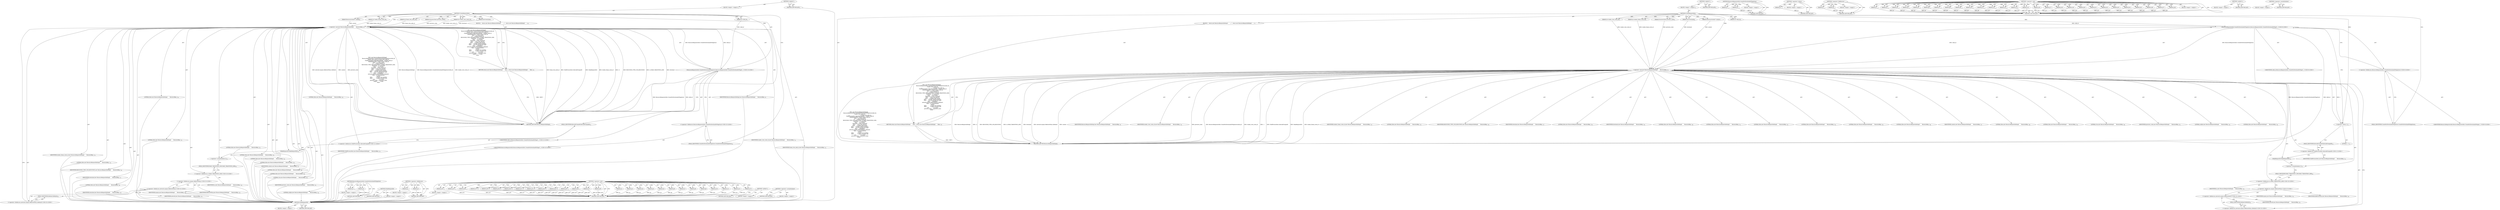 digraph "&lt;global&gt;" {
vulnerable_137 [label=<(METHOD,MakeRequestID)>];
vulnerable_138 [label=<(BLOCK,&lt;empty&gt;,&lt;empty&gt;)>];
vulnerable_139 [label=<(METHOD_RETURN,ANY)>];
vulnerable_6 [label=<(METHOD,&lt;global&gt;)<SUB>1</SUB>>];
vulnerable_7 [label=<(BLOCK,&lt;empty&gt;,&lt;empty&gt;)<SUB>1</SUB>>];
vulnerable_8 [label=<(METHOD,CreateRequestInfo)<SUB>1</SUB>>];
vulnerable_9 [label=<(PARAM,int child_id)<SUB>2</SUB>>];
vulnerable_10 [label=<(PARAM,int render_view_route_id)<SUB>3</SUB>>];
vulnerable_11 [label=<(PARAM,int render_frame_route_id)<SUB>4</SUB>>];
vulnerable_12 [label=<(PARAM,PreviewsState previews_state)<SUB>5</SUB>>];
vulnerable_13 [label=<(PARAM,bool download)<SUB>6</SUB>>];
vulnerable_14 [label=<(PARAM,ResourceContext* context)<SUB>7</SUB>>];
vulnerable_15 [label=<(BLOCK,{
   return new ResourceRequestInfoImpl(
      ...,{
   return new ResourceRequestInfoImpl(
      ...)<SUB>7</SUB>>];
vulnerable_16 [label=<(RETURN,return new ResourceRequestInfoImpl(
       Reso...,return new ResourceRequestInfoImpl(
       Reso...)<SUB>8</SUB>>];
vulnerable_17 [label=<(&lt;operator&gt;.new,new ResourceRequestInfoImpl(
       ResourceReq...)<SUB>8</SUB>>];
vulnerable_18 [label=<(IDENTIFIER,ResourceRequestInfoImpl,new ResourceRequestInfoImpl(
       ResourceReq...)<SUB>8</SUB>>];
vulnerable_19 [label="<(ResourceRequesterInfo.CreateForDownloadOrPageSave,ResourceRequesterInfo::CreateForDownloadOrPageS...)<SUB>9</SUB>>"];
vulnerable_20 [label="<(&lt;operator&gt;.fieldAccess,ResourceRequesterInfo::CreateForDownloadOrPageSave)<SUB>9</SUB>>"];
vulnerable_21 [label="<(IDENTIFIER,ResourceRequesterInfo,ResourceRequesterInfo::CreateForDownloadOrPageS...)<SUB>9</SUB>>"];
vulnerable_22 [label=<(FIELD_IDENTIFIER,CreateForDownloadOrPageSave,CreateForDownloadOrPageSave)<SUB>9</SUB>>];
vulnerable_23 [label="<(IDENTIFIER,child_id,ResourceRequesterInfo::CreateForDownloadOrPageS...)<SUB>9</SUB>>"];
vulnerable_24 [label=<(IDENTIFIER,render_view_route_id,new ResourceRequestInfoImpl(
       ResourceReq...)<SUB>10</SUB>>];
vulnerable_25 [label=<(&lt;operator&gt;.minus,-1)<SUB>11</SUB>>];
vulnerable_26 [label=<(LITERAL,1,-1)<SUB>11</SUB>>];
vulnerable_27 [label="<(&lt;operator&gt;.fieldAccess,ChildProcessHost::kInvalidUniqueID)<SUB>12</SUB>>"];
vulnerable_28 [label=<(IDENTIFIER,ChildProcessHost,new ResourceRequestInfoImpl(
       ResourceReq...)<SUB>12</SUB>>];
vulnerable_29 [label=<(FIELD_IDENTIFIER,kInvalidUniqueID,kInvalidUniqueID)<SUB>12</SUB>>];
vulnerable_30 [label=<(MakeRequestID,MakeRequestID())<SUB>13</SUB>>];
vulnerable_31 [label=<(IDENTIFIER,render_frame_route_id,new ResourceRequestInfoImpl(
       ResourceReq...)<SUB>13</SUB>>];
vulnerable_32 [label=<(LITERAL,false,new ResourceRequestInfoImpl(
       ResourceReq...)<SUB>14</SUB>>];
vulnerable_33 [label=<(&lt;operator&gt;.arrayInitializer,{})<SUB>15</SUB>>];
vulnerable_34 [label=<(IDENTIFIER,RESOURCE_TYPE_SUB_RESOURCE,new ResourceRequestInfoImpl(
       ResourceReq...)<SUB>16</SUB>>];
vulnerable_35 [label="<(&lt;operator&gt;.fieldAccess,ui::PAGE_TRANSITION_LINK)<SUB>16</SUB>>"];
vulnerable_36 [label=<(IDENTIFIER,ui,new ResourceRequestInfoImpl(
       ResourceReq...)<SUB>16</SUB>>];
vulnerable_37 [label=<(FIELD_IDENTIFIER,PAGE_TRANSITION_LINK,PAGE_TRANSITION_LINK)<SUB>16</SUB>>];
vulnerable_38 [label=<(IDENTIFIER,download,new ResourceRequestInfoImpl(
       ResourceReq...)<SUB>17</SUB>>];
vulnerable_39 [label=<(LITERAL,false,new ResourceRequestInfoImpl(
       ResourceReq...)<SUB>18</SUB>>];
vulnerable_40 [label=<(IDENTIFIER,download,new ResourceRequestInfoImpl(
       ResourceReq...)<SUB>19</SUB>>];
vulnerable_41 [label=<(LITERAL,false,new ResourceRequestInfoImpl(
       ResourceReq...)<SUB>20</SUB>>];
vulnerable_42 [label=<(LITERAL,false,new ResourceRequestInfoImpl(
       ResourceReq...)<SUB>21</SUB>>];
vulnerable_43 [label=<(LITERAL,false,new ResourceRequestInfoImpl(
       ResourceReq...)<SUB>22</SUB>>];
vulnerable_44 [label=<(LITERAL,false,new ResourceRequestInfoImpl(
       ResourceReq...)<SUB>23</SUB>>];
vulnerable_45 [label=<(LITERAL,false,new ResourceRequestInfoImpl(
       ResourceReq...)<SUB>24</SUB>>];
vulnerable_46 [label="<(&lt;operator&gt;.fieldAccess,network::mojom::ReferrerPolicy::kDefault)<SUB>25</SUB>>"];
vulnerable_47 [label="<(&lt;operator&gt;.fieldAccess,network::mojom::ReferrerPolicy)<SUB>25</SUB>>"];
vulnerable_48 [label=<(IDENTIFIER,network,new ResourceRequestInfoImpl(
       ResourceReq...)<SUB>25</SUB>>];
vulnerable_49 [label="<(&lt;operator&gt;.fieldAccess,mojom::ReferrerPolicy)<SUB>25</SUB>>"];
vulnerable_50 [label=<(IDENTIFIER,mojom,new ResourceRequestInfoImpl(
       ResourceReq...)<SUB>25</SUB>>];
vulnerable_51 [label=<(IDENTIFIER,ReferrerPolicy,new ResourceRequestInfoImpl(
       ResourceReq...)<SUB>25</SUB>>];
vulnerable_52 [label=<(FIELD_IDENTIFIER,kDefault,kDefault)<SUB>25</SUB>>];
vulnerable_53 [label=<(LITERAL,false,new ResourceRequestInfoImpl(
       ResourceReq...)<SUB>26</SUB>>];
vulnerable_54 [label=<(IDENTIFIER,context,new ResourceRequestInfoImpl(
       ResourceReq...)<SUB>27</SUB>>];
vulnerable_55 [label=<(LITERAL,false,new ResourceRequestInfoImpl(
       ResourceReq...)<SUB>28</SUB>>];
vulnerable_56 [label=<(LITERAL,false,new ResourceRequestInfoImpl(
       ResourceReq...)<SUB>29</SUB>>];
vulnerable_57 [label=<(LITERAL,true,new ResourceRequestInfoImpl(
       ResourceReq...)<SUB>30</SUB>>];
vulnerable_58 [label=<(IDENTIFIER,previews_state,new ResourceRequestInfoImpl(
       ResourceReq...)<SUB>31</SUB>>];
vulnerable_59 [label=<(LITERAL,nullptr,new ResourceRequestInfoImpl(
       ResourceReq...)<SUB>32</SUB>>];
vulnerable_60 [label=<(LITERAL,false,new ResourceRequestInfoImpl(
       ResourceReq...)<SUB>33</SUB>>];
vulnerable_61 [label=<(METHOD_RETURN,ResourceRequestInfoImpl)<SUB>1</SUB>>];
vulnerable_63 [label=<(METHOD_RETURN,ANY)<SUB>1</SUB>>];
vulnerable_123 [label=<(METHOD,ResourceRequesterInfo.CreateForDownloadOrPageSave)>];
vulnerable_124 [label=<(PARAM,p1)>];
vulnerable_125 [label=<(PARAM,p2)>];
vulnerable_126 [label=<(BLOCK,&lt;empty&gt;,&lt;empty&gt;)>];
vulnerable_127 [label=<(METHOD_RETURN,ANY)>];
vulnerable_133 [label=<(METHOD,&lt;operator&gt;.minus)>];
vulnerable_134 [label=<(PARAM,p1)>];
vulnerable_135 [label=<(BLOCK,&lt;empty&gt;,&lt;empty&gt;)>];
vulnerable_136 [label=<(METHOD_RETURN,ANY)>];
vulnerable_128 [label=<(METHOD,&lt;operator&gt;.fieldAccess)>];
vulnerable_129 [label=<(PARAM,p1)>];
vulnerable_130 [label=<(PARAM,p2)>];
vulnerable_131 [label=<(BLOCK,&lt;empty&gt;,&lt;empty&gt;)>];
vulnerable_132 [label=<(METHOD_RETURN,ANY)>];
vulnerable_92 [label=<(METHOD,&lt;operator&gt;.new)>];
vulnerable_93 [label=<(PARAM,p1)>];
vulnerable_94 [label=<(PARAM,p2)>];
vulnerable_95 [label=<(PARAM,p3)>];
vulnerable_96 [label=<(PARAM,p4)>];
vulnerable_97 [label=<(PARAM,p5)>];
vulnerable_98 [label=<(PARAM,p6)>];
vulnerable_99 [label=<(PARAM,p7)>];
vulnerable_100 [label=<(PARAM,p8)>];
vulnerable_101 [label=<(PARAM,p9)>];
vulnerable_102 [label=<(PARAM,p10)>];
vulnerable_103 [label=<(PARAM,p11)>];
vulnerable_104 [label=<(PARAM,p12)>];
vulnerable_105 [label=<(PARAM,p13)>];
vulnerable_106 [label=<(PARAM,p14)>];
vulnerable_107 [label=<(PARAM,p15)>];
vulnerable_108 [label=<(PARAM,p16)>];
vulnerable_109 [label=<(PARAM,p17)>];
vulnerable_110 [label=<(PARAM,p18)>];
vulnerable_111 [label=<(PARAM,p19)>];
vulnerable_112 [label=<(PARAM,p20)>];
vulnerable_113 [label=<(PARAM,p21)>];
vulnerable_114 [label=<(PARAM,p22)>];
vulnerable_115 [label=<(PARAM,p23)>];
vulnerable_116 [label=<(PARAM,p24)>];
vulnerable_117 [label=<(PARAM,p25)>];
vulnerable_118 [label=<(PARAM,p26)>];
vulnerable_119 [label=<(PARAM,p27)>];
vulnerable_120 [label=<(PARAM,p28)>];
vulnerable_121 [label=<(BLOCK,&lt;empty&gt;,&lt;empty&gt;)>];
vulnerable_122 [label=<(METHOD_RETURN,ANY)>];
vulnerable_86 [label=<(METHOD,&lt;global&gt;)<SUB>1</SUB>>];
vulnerable_87 [label=<(BLOCK,&lt;empty&gt;,&lt;empty&gt;)>];
vulnerable_88 [label=<(METHOD_RETURN,ANY)>];
vulnerable_140 [label=<(METHOD,&lt;operator&gt;.arrayInitializer)>];
vulnerable_141 [label=<(BLOCK,&lt;empty&gt;,&lt;empty&gt;)>];
vulnerable_142 [label=<(METHOD_RETURN,ANY)>];
fixed_136 [label=<(METHOD,&lt;operator&gt;.arrayInitializer)>];
fixed_137 [label=<(BLOCK,&lt;empty&gt;,&lt;empty&gt;)>];
fixed_138 [label=<(METHOD_RETURN,ANY)>];
fixed_6 [label=<(METHOD,&lt;global&gt;)<SUB>1</SUB>>];
fixed_7 [label=<(BLOCK,&lt;empty&gt;,&lt;empty&gt;)<SUB>1</SUB>>];
fixed_8 [label=<(METHOD,CreateRequestInfo)<SUB>1</SUB>>];
fixed_9 [label=<(PARAM,int child_id)<SUB>2</SUB>>];
fixed_10 [label=<(PARAM,int render_view_route_id)<SUB>3</SUB>>];
fixed_11 [label=<(PARAM,int render_frame_route_id)<SUB>4</SUB>>];
fixed_12 [label=<(PARAM,int frame_tree_node_id)<SUB>5</SUB>>];
fixed_13 [label=<(PARAM,PreviewsState previews_state)<SUB>6</SUB>>];
fixed_14 [label=<(PARAM,bool download)<SUB>7</SUB>>];
fixed_15 [label=<(PARAM,ResourceContext* context)<SUB>8</SUB>>];
fixed_16 [label=<(BLOCK,{
   return new ResourceRequestInfoImpl(
      ...,{
   return new ResourceRequestInfoImpl(
      ...)<SUB>8</SUB>>];
fixed_17 [label=<(RETURN,return new ResourceRequestInfoImpl(
       Reso...,return new ResourceRequestInfoImpl(
       Reso...)<SUB>9</SUB>>];
fixed_18 [label=<(&lt;operator&gt;.new,new ResourceRequestInfoImpl(
       ResourceReq...)<SUB>9</SUB>>];
fixed_19 [label=<(IDENTIFIER,ResourceRequestInfoImpl,new ResourceRequestInfoImpl(
       ResourceReq...)<SUB>9</SUB>>];
fixed_20 [label="<(ResourceRequesterInfo.CreateForDownloadOrPageSave,ResourceRequesterInfo::CreateForDownloadOrPageS...)<SUB>10</SUB>>"];
fixed_21 [label="<(&lt;operator&gt;.fieldAccess,ResourceRequesterInfo::CreateForDownloadOrPageSave)<SUB>10</SUB>>"];
fixed_22 [label="<(IDENTIFIER,ResourceRequesterInfo,ResourceRequesterInfo::CreateForDownloadOrPageS...)<SUB>10</SUB>>"];
fixed_23 [label=<(FIELD_IDENTIFIER,CreateForDownloadOrPageSave,CreateForDownloadOrPageSave)<SUB>10</SUB>>];
fixed_24 [label="<(IDENTIFIER,child_id,ResourceRequesterInfo::CreateForDownloadOrPageS...)<SUB>10</SUB>>"];
fixed_25 [label=<(IDENTIFIER,render_view_route_id,new ResourceRequestInfoImpl(
       ResourceReq...)<SUB>11</SUB>>];
fixed_26 [label=<(IDENTIFIER,frame_tree_node_id,new ResourceRequestInfoImpl(
       ResourceReq...)<SUB>11</SUB>>];
fixed_27 [label="<(&lt;operator&gt;.fieldAccess,ChildProcessHost::kInvalidUniqueID)<SUB>12</SUB>>"];
fixed_28 [label=<(IDENTIFIER,ChildProcessHost,new ResourceRequestInfoImpl(
       ResourceReq...)<SUB>12</SUB>>];
fixed_29 [label=<(FIELD_IDENTIFIER,kInvalidUniqueID,kInvalidUniqueID)<SUB>12</SUB>>];
fixed_30 [label=<(MakeRequestID,MakeRequestID())<SUB>13</SUB>>];
fixed_31 [label=<(IDENTIFIER,render_frame_route_id,new ResourceRequestInfoImpl(
       ResourceReq...)<SUB>13</SUB>>];
fixed_32 [label=<(LITERAL,false,new ResourceRequestInfoImpl(
       ResourceReq...)<SUB>14</SUB>>];
fixed_33 [label=<(&lt;operator&gt;.arrayInitializer,{})<SUB>15</SUB>>];
fixed_34 [label=<(IDENTIFIER,RESOURCE_TYPE_SUB_RESOURCE,new ResourceRequestInfoImpl(
       ResourceReq...)<SUB>16</SUB>>];
fixed_35 [label="<(&lt;operator&gt;.fieldAccess,ui::PAGE_TRANSITION_LINK)<SUB>16</SUB>>"];
fixed_36 [label=<(IDENTIFIER,ui,new ResourceRequestInfoImpl(
       ResourceReq...)<SUB>16</SUB>>];
fixed_37 [label=<(FIELD_IDENTIFIER,PAGE_TRANSITION_LINK,PAGE_TRANSITION_LINK)<SUB>16</SUB>>];
fixed_38 [label=<(IDENTIFIER,download,new ResourceRequestInfoImpl(
       ResourceReq...)<SUB>17</SUB>>];
fixed_39 [label=<(LITERAL,false,new ResourceRequestInfoImpl(
       ResourceReq...)<SUB>18</SUB>>];
fixed_40 [label=<(IDENTIFIER,download,new ResourceRequestInfoImpl(
       ResourceReq...)<SUB>19</SUB>>];
fixed_41 [label=<(LITERAL,false,new ResourceRequestInfoImpl(
       ResourceReq...)<SUB>20</SUB>>];
fixed_42 [label=<(LITERAL,false,new ResourceRequestInfoImpl(
       ResourceReq...)<SUB>21</SUB>>];
fixed_43 [label=<(LITERAL,false,new ResourceRequestInfoImpl(
       ResourceReq...)<SUB>22</SUB>>];
fixed_44 [label=<(LITERAL,false,new ResourceRequestInfoImpl(
       ResourceReq...)<SUB>23</SUB>>];
fixed_45 [label=<(LITERAL,false,new ResourceRequestInfoImpl(
       ResourceReq...)<SUB>24</SUB>>];
fixed_46 [label="<(&lt;operator&gt;.fieldAccess,network::mojom::ReferrerPolicy::kDefault)<SUB>25</SUB>>"];
fixed_47 [label="<(&lt;operator&gt;.fieldAccess,network::mojom::ReferrerPolicy)<SUB>25</SUB>>"];
fixed_48 [label=<(IDENTIFIER,network,new ResourceRequestInfoImpl(
       ResourceReq...)<SUB>25</SUB>>];
fixed_49 [label="<(&lt;operator&gt;.fieldAccess,mojom::ReferrerPolicy)<SUB>25</SUB>>"];
fixed_50 [label=<(IDENTIFIER,mojom,new ResourceRequestInfoImpl(
       ResourceReq...)<SUB>25</SUB>>];
fixed_51 [label=<(IDENTIFIER,ReferrerPolicy,new ResourceRequestInfoImpl(
       ResourceReq...)<SUB>25</SUB>>];
fixed_52 [label=<(FIELD_IDENTIFIER,kDefault,kDefault)<SUB>25</SUB>>];
fixed_53 [label=<(LITERAL,false,new ResourceRequestInfoImpl(
       ResourceReq...)<SUB>26</SUB>>];
fixed_54 [label=<(IDENTIFIER,context,new ResourceRequestInfoImpl(
       ResourceReq...)<SUB>27</SUB>>];
fixed_55 [label=<(LITERAL,false,new ResourceRequestInfoImpl(
       ResourceReq...)<SUB>28</SUB>>];
fixed_56 [label=<(LITERAL,false,new ResourceRequestInfoImpl(
       ResourceReq...)<SUB>29</SUB>>];
fixed_57 [label=<(LITERAL,true,new ResourceRequestInfoImpl(
       ResourceReq...)<SUB>30</SUB>>];
fixed_58 [label=<(IDENTIFIER,previews_state,new ResourceRequestInfoImpl(
       ResourceReq...)<SUB>31</SUB>>];
fixed_59 [label=<(LITERAL,nullptr,new ResourceRequestInfoImpl(
       ResourceReq...)<SUB>32</SUB>>];
fixed_60 [label=<(LITERAL,false,new ResourceRequestInfoImpl(
       ResourceReq...)<SUB>33</SUB>>];
fixed_61 [label=<(METHOD_RETURN,ResourceRequestInfoImpl)<SUB>1</SUB>>];
fixed_63 [label=<(METHOD_RETURN,ANY)<SUB>1</SUB>>];
fixed_123 [label=<(METHOD,ResourceRequesterInfo.CreateForDownloadOrPageSave)>];
fixed_124 [label=<(PARAM,p1)>];
fixed_125 [label=<(PARAM,p2)>];
fixed_126 [label=<(BLOCK,&lt;empty&gt;,&lt;empty&gt;)>];
fixed_127 [label=<(METHOD_RETURN,ANY)>];
fixed_133 [label=<(METHOD,MakeRequestID)>];
fixed_134 [label=<(BLOCK,&lt;empty&gt;,&lt;empty&gt;)>];
fixed_135 [label=<(METHOD_RETURN,ANY)>];
fixed_128 [label=<(METHOD,&lt;operator&gt;.fieldAccess)>];
fixed_129 [label=<(PARAM,p1)>];
fixed_130 [label=<(PARAM,p2)>];
fixed_131 [label=<(BLOCK,&lt;empty&gt;,&lt;empty&gt;)>];
fixed_132 [label=<(METHOD_RETURN,ANY)>];
fixed_92 [label=<(METHOD,&lt;operator&gt;.new)>];
fixed_93 [label=<(PARAM,p1)>];
fixed_94 [label=<(PARAM,p2)>];
fixed_95 [label=<(PARAM,p3)>];
fixed_96 [label=<(PARAM,p4)>];
fixed_97 [label=<(PARAM,p5)>];
fixed_98 [label=<(PARAM,p6)>];
fixed_99 [label=<(PARAM,p7)>];
fixed_100 [label=<(PARAM,p8)>];
fixed_101 [label=<(PARAM,p9)>];
fixed_102 [label=<(PARAM,p10)>];
fixed_103 [label=<(PARAM,p11)>];
fixed_104 [label=<(PARAM,p12)>];
fixed_105 [label=<(PARAM,p13)>];
fixed_106 [label=<(PARAM,p14)>];
fixed_107 [label=<(PARAM,p15)>];
fixed_108 [label=<(PARAM,p16)>];
fixed_109 [label=<(PARAM,p17)>];
fixed_110 [label=<(PARAM,p18)>];
fixed_111 [label=<(PARAM,p19)>];
fixed_112 [label=<(PARAM,p20)>];
fixed_113 [label=<(PARAM,p21)>];
fixed_114 [label=<(PARAM,p22)>];
fixed_115 [label=<(PARAM,p23)>];
fixed_116 [label=<(PARAM,p24)>];
fixed_117 [label=<(PARAM,p25)>];
fixed_118 [label=<(PARAM,p26)>];
fixed_119 [label=<(PARAM,p27)>];
fixed_120 [label=<(PARAM,p28)>];
fixed_121 [label=<(BLOCK,&lt;empty&gt;,&lt;empty&gt;)>];
fixed_122 [label=<(METHOD_RETURN,ANY)>];
fixed_86 [label=<(METHOD,&lt;global&gt;)<SUB>1</SUB>>];
fixed_87 [label=<(BLOCK,&lt;empty&gt;,&lt;empty&gt;)>];
fixed_88 [label=<(METHOD_RETURN,ANY)>];
vulnerable_137 -> vulnerable_138  [key=0, label="AST: "];
vulnerable_137 -> vulnerable_139  [key=0, label="AST: "];
vulnerable_137 -> vulnerable_139  [key=1, label="CFG: "];
vulnerable_6 -> vulnerable_7  [key=0, label="AST: "];
vulnerable_6 -> vulnerable_63  [key=0, label="AST: "];
vulnerable_6 -> vulnerable_63  [key=1, label="CFG: "];
vulnerable_7 -> vulnerable_8  [key=0, label="AST: "];
vulnerable_8 -> vulnerable_9  [key=0, label="AST: "];
vulnerable_8 -> vulnerable_9  [key=1, label="DDG: "];
vulnerable_8 -> vulnerable_10  [key=0, label="AST: "];
vulnerable_8 -> vulnerable_10  [key=1, label="DDG: "];
vulnerable_8 -> vulnerable_11  [key=0, label="AST: "];
vulnerable_8 -> vulnerable_11  [key=1, label="DDG: "];
vulnerable_8 -> vulnerable_12  [key=0, label="AST: "];
vulnerable_8 -> vulnerable_12  [key=1, label="DDG: "];
vulnerable_8 -> vulnerable_13  [key=0, label="AST: "];
vulnerable_8 -> vulnerable_13  [key=1, label="DDG: "];
vulnerable_8 -> vulnerable_14  [key=0, label="AST: "];
vulnerable_8 -> vulnerable_14  [key=1, label="DDG: "];
vulnerable_8 -> vulnerable_15  [key=0, label="AST: "];
vulnerable_8 -> vulnerable_61  [key=0, label="AST: "];
vulnerable_8 -> vulnerable_22  [key=0, label="CFG: "];
vulnerable_8 -> vulnerable_17  [key=0, label="DDG: "];
vulnerable_8 -> vulnerable_19  [key=0, label="DDG: "];
vulnerable_8 -> vulnerable_25  [key=0, label="DDG: "];
vulnerable_9 -> vulnerable_19  [key=0, label="DDG: child_id"];
vulnerable_10 -> vulnerable_17  [key=0, label="DDG: render_view_route_id"];
vulnerable_11 -> vulnerable_17  [key=0, label="DDG: render_frame_route_id"];
vulnerable_12 -> vulnerable_17  [key=0, label="DDG: previews_state"];
vulnerable_13 -> vulnerable_17  [key=0, label="DDG: download"];
vulnerable_14 -> vulnerable_17  [key=0, label="DDG: context"];
vulnerable_15 -> vulnerable_16  [key=0, label="AST: "];
vulnerable_16 -> vulnerable_17  [key=0, label="AST: "];
vulnerable_16 -> vulnerable_61  [key=0, label="CFG: "];
vulnerable_16 -> vulnerable_61  [key=1, label="DDG: &lt;RET&gt;"];
vulnerable_17 -> vulnerable_18  [key=0, label="AST: "];
vulnerable_17 -> vulnerable_19  [key=0, label="AST: "];
vulnerable_17 -> vulnerable_24  [key=0, label="AST: "];
vulnerable_17 -> vulnerable_25  [key=0, label="AST: "];
vulnerable_17 -> vulnerable_27  [key=0, label="AST: "];
vulnerable_17 -> vulnerable_30  [key=0, label="AST: "];
vulnerable_17 -> vulnerable_31  [key=0, label="AST: "];
vulnerable_17 -> vulnerable_32  [key=0, label="AST: "];
vulnerable_17 -> vulnerable_33  [key=0, label="AST: "];
vulnerable_17 -> vulnerable_34  [key=0, label="AST: "];
vulnerable_17 -> vulnerable_35  [key=0, label="AST: "];
vulnerable_17 -> vulnerable_38  [key=0, label="AST: "];
vulnerable_17 -> vulnerable_39  [key=0, label="AST: "];
vulnerable_17 -> vulnerable_40  [key=0, label="AST: "];
vulnerable_17 -> vulnerable_41  [key=0, label="AST: "];
vulnerable_17 -> vulnerable_42  [key=0, label="AST: "];
vulnerable_17 -> vulnerable_43  [key=0, label="AST: "];
vulnerable_17 -> vulnerable_44  [key=0, label="AST: "];
vulnerable_17 -> vulnerable_45  [key=0, label="AST: "];
vulnerable_17 -> vulnerable_46  [key=0, label="AST: "];
vulnerable_17 -> vulnerable_53  [key=0, label="AST: "];
vulnerable_17 -> vulnerable_54  [key=0, label="AST: "];
vulnerable_17 -> vulnerable_55  [key=0, label="AST: "];
vulnerable_17 -> vulnerable_56  [key=0, label="AST: "];
vulnerable_17 -> vulnerable_57  [key=0, label="AST: "];
vulnerable_17 -> vulnerable_58  [key=0, label="AST: "];
vulnerable_17 -> vulnerable_59  [key=0, label="AST: "];
vulnerable_17 -> vulnerable_60  [key=0, label="AST: "];
vulnerable_17 -> vulnerable_16  [key=0, label="CFG: "];
vulnerable_17 -> vulnerable_16  [key=1, label="DDG: new ResourceRequestInfoImpl(
       ResourceRequesterInfo::CreateForDownloadOrPageSave(child_id),
      render_view_route_id,
      -1,                                  // frame_tree_node_id
       ChildProcessHost::kInvalidUniqueID,  // plugin_child_id
       MakeRequestID(), render_frame_route_id,
       false,  // is_main_frame
      {},     // fetch_window_id
      RESOURCE_TYPE_SUB_RESOURCE, ui::PAGE_TRANSITION_LINK,
      download,  // is_download
      false,     // is_stream
      download,  // allow_download
      false,     // has_user_gesture
      false,     // enable_load_timing
      false,     // enable_upload_progress
      false,     // do_not_prompt_for_login
      false,     // keepalive
      network::mojom::ReferrerPolicy::kDefault,
      false,  // is_prerendering
      context,
      false,           // report_raw_headers
      false,           // report_security_info
      true,            // is_async
      previews_state,  // previews_state
      nullptr,   ..."];
vulnerable_17 -> vulnerable_61  [key=0, label="DDG: ResourceRequestInfoImpl"];
vulnerable_17 -> vulnerable_61  [key=1, label="DDG: ResourceRequesterInfo::CreateForDownloadOrPageSave(child_id)"];
vulnerable_17 -> vulnerable_61  [key=2, label="DDG: render_view_route_id"];
vulnerable_17 -> vulnerable_61  [key=3, label="DDG: -1"];
vulnerable_17 -> vulnerable_61  [key=4, label="DDG: ChildProcessHost::kInvalidUniqueID"];
vulnerable_17 -> vulnerable_61  [key=5, label="DDG: MakeRequestID()"];
vulnerable_17 -> vulnerable_61  [key=6, label="DDG: render_frame_route_id"];
vulnerable_17 -> vulnerable_61  [key=7, label="DDG: {}"];
vulnerable_17 -> vulnerable_61  [key=8, label="DDG: RESOURCE_TYPE_SUB_RESOURCE"];
vulnerable_17 -> vulnerable_61  [key=9, label="DDG: ui::PAGE_TRANSITION_LINK"];
vulnerable_17 -> vulnerable_61  [key=10, label="DDG: download"];
vulnerable_17 -> vulnerable_61  [key=11, label="DDG: network::mojom::ReferrerPolicy::kDefault"];
vulnerable_17 -> vulnerable_61  [key=12, label="DDG: context"];
vulnerable_17 -> vulnerable_61  [key=13, label="DDG: previews_state"];
vulnerable_17 -> vulnerable_61  [key=14, label="DDG: new ResourceRequestInfoImpl(
       ResourceRequesterInfo::CreateForDownloadOrPageSave(child_id),
      render_view_route_id,
      -1,                                  // frame_tree_node_id
       ChildProcessHost::kInvalidUniqueID,  // plugin_child_id
       MakeRequestID(), render_frame_route_id,
       false,  // is_main_frame
      {},     // fetch_window_id
      RESOURCE_TYPE_SUB_RESOURCE, ui::PAGE_TRANSITION_LINK,
      download,  // is_download
      false,     // is_stream
      download,  // allow_download
      false,     // has_user_gesture
      false,     // enable_load_timing
      false,     // enable_upload_progress
      false,     // do_not_prompt_for_login
      false,     // keepalive
      network::mojom::ReferrerPolicy::kDefault,
      false,  // is_prerendering
      context,
      false,           // report_raw_headers
      false,           // report_security_info
      true,            // is_async
      previews_state,  // previews_state
      nullptr,   ..."];
vulnerable_19 -> vulnerable_20  [key=0, label="AST: "];
vulnerable_19 -> vulnerable_23  [key=0, label="AST: "];
vulnerable_19 -> vulnerable_25  [key=0, label="CFG: "];
vulnerable_19 -> vulnerable_61  [key=0, label="DDG: ResourceRequesterInfo::CreateForDownloadOrPageSave"];
vulnerable_19 -> vulnerable_61  [key=1, label="DDG: child_id"];
vulnerable_19 -> vulnerable_17  [key=0, label="DDG: ResourceRequesterInfo::CreateForDownloadOrPageSave"];
vulnerable_19 -> vulnerable_17  [key=1, label="DDG: child_id"];
vulnerable_20 -> vulnerable_21  [key=0, label="AST: "];
vulnerable_20 -> vulnerable_22  [key=0, label="AST: "];
vulnerable_20 -> vulnerable_19  [key=0, label="CFG: "];
vulnerable_22 -> vulnerable_20  [key=0, label="CFG: "];
vulnerable_25 -> vulnerable_26  [key=0, label="AST: "];
vulnerable_25 -> vulnerable_29  [key=0, label="CFG: "];
vulnerable_25 -> vulnerable_17  [key=0, label="DDG: 1"];
vulnerable_27 -> vulnerable_28  [key=0, label="AST: "];
vulnerable_27 -> vulnerable_29  [key=0, label="AST: "];
vulnerable_27 -> vulnerable_30  [key=0, label="CFG: "];
vulnerable_29 -> vulnerable_27  [key=0, label="CFG: "];
vulnerable_30 -> vulnerable_33  [key=0, label="CFG: "];
vulnerable_33 -> vulnerable_37  [key=0, label="CFG: "];
vulnerable_35 -> vulnerable_36  [key=0, label="AST: "];
vulnerable_35 -> vulnerable_37  [key=0, label="AST: "];
vulnerable_35 -> vulnerable_49  [key=0, label="CFG: "];
vulnerable_37 -> vulnerable_35  [key=0, label="CFG: "];
vulnerable_46 -> vulnerable_47  [key=0, label="AST: "];
vulnerable_46 -> vulnerable_52  [key=0, label="AST: "];
vulnerable_46 -> vulnerable_17  [key=0, label="CFG: "];
vulnerable_47 -> vulnerable_48  [key=0, label="AST: "];
vulnerable_47 -> vulnerable_49  [key=0, label="AST: "];
vulnerable_47 -> vulnerable_52  [key=0, label="CFG: "];
vulnerable_49 -> vulnerable_50  [key=0, label="AST: "];
vulnerable_49 -> vulnerable_51  [key=0, label="AST: "];
vulnerable_49 -> vulnerable_47  [key=0, label="CFG: "];
vulnerable_52 -> vulnerable_46  [key=0, label="CFG: "];
vulnerable_123 -> vulnerable_124  [key=0, label="AST: "];
vulnerable_123 -> vulnerable_124  [key=1, label="DDG: "];
vulnerable_123 -> vulnerable_126  [key=0, label="AST: "];
vulnerable_123 -> vulnerable_125  [key=0, label="AST: "];
vulnerable_123 -> vulnerable_125  [key=1, label="DDG: "];
vulnerable_123 -> vulnerable_127  [key=0, label="AST: "];
vulnerable_123 -> vulnerable_127  [key=1, label="CFG: "];
vulnerable_124 -> vulnerable_127  [key=0, label="DDG: p1"];
vulnerable_125 -> vulnerable_127  [key=0, label="DDG: p2"];
vulnerable_133 -> vulnerable_134  [key=0, label="AST: "];
vulnerable_133 -> vulnerable_134  [key=1, label="DDG: "];
vulnerable_133 -> vulnerable_135  [key=0, label="AST: "];
vulnerable_133 -> vulnerable_136  [key=0, label="AST: "];
vulnerable_133 -> vulnerable_136  [key=1, label="CFG: "];
vulnerable_134 -> vulnerable_136  [key=0, label="DDG: p1"];
vulnerable_128 -> vulnerable_129  [key=0, label="AST: "];
vulnerable_128 -> vulnerable_129  [key=1, label="DDG: "];
vulnerable_128 -> vulnerable_131  [key=0, label="AST: "];
vulnerable_128 -> vulnerable_130  [key=0, label="AST: "];
vulnerable_128 -> vulnerable_130  [key=1, label="DDG: "];
vulnerable_128 -> vulnerable_132  [key=0, label="AST: "];
vulnerable_128 -> vulnerable_132  [key=1, label="CFG: "];
vulnerable_129 -> vulnerable_132  [key=0, label="DDG: p1"];
vulnerable_130 -> vulnerable_132  [key=0, label="DDG: p2"];
vulnerable_92 -> vulnerable_93  [key=0, label="AST: "];
vulnerable_92 -> vulnerable_93  [key=1, label="DDG: "];
vulnerable_92 -> vulnerable_121  [key=0, label="AST: "];
vulnerable_92 -> vulnerable_94  [key=0, label="AST: "];
vulnerable_92 -> vulnerable_94  [key=1, label="DDG: "];
vulnerable_92 -> vulnerable_122  [key=0, label="AST: "];
vulnerable_92 -> vulnerable_122  [key=1, label="CFG: "];
vulnerable_92 -> vulnerable_95  [key=0, label="AST: "];
vulnerable_92 -> vulnerable_95  [key=1, label="DDG: "];
vulnerable_92 -> vulnerable_96  [key=0, label="AST: "];
vulnerable_92 -> vulnerable_96  [key=1, label="DDG: "];
vulnerable_92 -> vulnerable_97  [key=0, label="AST: "];
vulnerable_92 -> vulnerable_97  [key=1, label="DDG: "];
vulnerable_92 -> vulnerable_98  [key=0, label="AST: "];
vulnerable_92 -> vulnerable_98  [key=1, label="DDG: "];
vulnerable_92 -> vulnerable_99  [key=0, label="AST: "];
vulnerable_92 -> vulnerable_99  [key=1, label="DDG: "];
vulnerable_92 -> vulnerable_100  [key=0, label="AST: "];
vulnerable_92 -> vulnerable_100  [key=1, label="DDG: "];
vulnerable_92 -> vulnerable_101  [key=0, label="AST: "];
vulnerable_92 -> vulnerable_101  [key=1, label="DDG: "];
vulnerable_92 -> vulnerable_102  [key=0, label="AST: "];
vulnerable_92 -> vulnerable_102  [key=1, label="DDG: "];
vulnerable_92 -> vulnerable_103  [key=0, label="AST: "];
vulnerable_92 -> vulnerable_103  [key=1, label="DDG: "];
vulnerable_92 -> vulnerable_104  [key=0, label="AST: "];
vulnerable_92 -> vulnerable_104  [key=1, label="DDG: "];
vulnerable_92 -> vulnerable_105  [key=0, label="AST: "];
vulnerable_92 -> vulnerable_105  [key=1, label="DDG: "];
vulnerable_92 -> vulnerable_106  [key=0, label="AST: "];
vulnerable_92 -> vulnerable_106  [key=1, label="DDG: "];
vulnerable_92 -> vulnerable_107  [key=0, label="AST: "];
vulnerable_92 -> vulnerable_107  [key=1, label="DDG: "];
vulnerable_92 -> vulnerable_108  [key=0, label="AST: "];
vulnerable_92 -> vulnerable_108  [key=1, label="DDG: "];
vulnerable_92 -> vulnerable_109  [key=0, label="AST: "];
vulnerable_92 -> vulnerable_109  [key=1, label="DDG: "];
vulnerable_92 -> vulnerable_110  [key=0, label="AST: "];
vulnerable_92 -> vulnerable_110  [key=1, label="DDG: "];
vulnerable_92 -> vulnerable_111  [key=0, label="AST: "];
vulnerable_92 -> vulnerable_111  [key=1, label="DDG: "];
vulnerable_92 -> vulnerable_112  [key=0, label="AST: "];
vulnerable_92 -> vulnerable_112  [key=1, label="DDG: "];
vulnerable_92 -> vulnerable_113  [key=0, label="AST: "];
vulnerable_92 -> vulnerable_113  [key=1, label="DDG: "];
vulnerable_92 -> vulnerable_114  [key=0, label="AST: "];
vulnerable_92 -> vulnerable_114  [key=1, label="DDG: "];
vulnerable_92 -> vulnerable_115  [key=0, label="AST: "];
vulnerable_92 -> vulnerable_115  [key=1, label="DDG: "];
vulnerable_92 -> vulnerable_116  [key=0, label="AST: "];
vulnerable_92 -> vulnerable_116  [key=1, label="DDG: "];
vulnerable_92 -> vulnerable_117  [key=0, label="AST: "];
vulnerable_92 -> vulnerable_117  [key=1, label="DDG: "];
vulnerable_92 -> vulnerable_118  [key=0, label="AST: "];
vulnerable_92 -> vulnerable_118  [key=1, label="DDG: "];
vulnerable_92 -> vulnerable_119  [key=0, label="AST: "];
vulnerable_92 -> vulnerable_119  [key=1, label="DDG: "];
vulnerable_92 -> vulnerable_120  [key=0, label="AST: "];
vulnerable_92 -> vulnerable_120  [key=1, label="DDG: "];
vulnerable_93 -> vulnerable_122  [key=0, label="DDG: p1"];
vulnerable_94 -> vulnerable_122  [key=0, label="DDG: p2"];
vulnerable_95 -> vulnerable_122  [key=0, label="DDG: p3"];
vulnerable_96 -> vulnerable_122  [key=0, label="DDG: p4"];
vulnerable_97 -> vulnerable_122  [key=0, label="DDG: p5"];
vulnerable_98 -> vulnerable_122  [key=0, label="DDG: p6"];
vulnerable_99 -> vulnerable_122  [key=0, label="DDG: p7"];
vulnerable_100 -> vulnerable_122  [key=0, label="DDG: p8"];
vulnerable_101 -> vulnerable_122  [key=0, label="DDG: p9"];
vulnerable_102 -> vulnerable_122  [key=0, label="DDG: p10"];
vulnerable_103 -> vulnerable_122  [key=0, label="DDG: p11"];
vulnerable_104 -> vulnerable_122  [key=0, label="DDG: p12"];
vulnerable_105 -> vulnerable_122  [key=0, label="DDG: p13"];
vulnerable_106 -> vulnerable_122  [key=0, label="DDG: p14"];
vulnerable_107 -> vulnerable_122  [key=0, label="DDG: p15"];
vulnerable_108 -> vulnerable_122  [key=0, label="DDG: p16"];
vulnerable_109 -> vulnerable_122  [key=0, label="DDG: p17"];
vulnerable_110 -> vulnerable_122  [key=0, label="DDG: p18"];
vulnerable_111 -> vulnerable_122  [key=0, label="DDG: p19"];
vulnerable_112 -> vulnerable_122  [key=0, label="DDG: p20"];
vulnerable_113 -> vulnerable_122  [key=0, label="DDG: p21"];
vulnerable_114 -> vulnerable_122  [key=0, label="DDG: p22"];
vulnerable_115 -> vulnerable_122  [key=0, label="DDG: p23"];
vulnerable_116 -> vulnerable_122  [key=0, label="DDG: p24"];
vulnerable_117 -> vulnerable_122  [key=0, label="DDG: p25"];
vulnerable_118 -> vulnerable_122  [key=0, label="DDG: p26"];
vulnerable_119 -> vulnerable_122  [key=0, label="DDG: p27"];
vulnerable_120 -> vulnerable_122  [key=0, label="DDG: p28"];
vulnerable_86 -> vulnerable_87  [key=0, label="AST: "];
vulnerable_86 -> vulnerable_88  [key=0, label="AST: "];
vulnerable_86 -> vulnerable_88  [key=1, label="CFG: "];
vulnerable_140 -> vulnerable_141  [key=0, label="AST: "];
vulnerable_140 -> vulnerable_142  [key=0, label="AST: "];
vulnerable_140 -> vulnerable_142  [key=1, label="CFG: "];
fixed_136 -> fixed_137  [key=0, label="AST: "];
fixed_136 -> fixed_138  [key=0, label="AST: "];
fixed_136 -> fixed_138  [key=1, label="CFG: "];
fixed_137 -> vulnerable_137  [key=0];
fixed_138 -> vulnerable_137  [key=0];
fixed_6 -> fixed_7  [key=0, label="AST: "];
fixed_6 -> fixed_63  [key=0, label="AST: "];
fixed_6 -> fixed_63  [key=1, label="CFG: "];
fixed_7 -> fixed_8  [key=0, label="AST: "];
fixed_8 -> fixed_9  [key=0, label="AST: "];
fixed_8 -> fixed_9  [key=1, label="DDG: "];
fixed_8 -> fixed_10  [key=0, label="AST: "];
fixed_8 -> fixed_10  [key=1, label="DDG: "];
fixed_8 -> fixed_11  [key=0, label="AST: "];
fixed_8 -> fixed_11  [key=1, label="DDG: "];
fixed_8 -> fixed_12  [key=0, label="AST: "];
fixed_8 -> fixed_12  [key=1, label="DDG: "];
fixed_8 -> fixed_13  [key=0, label="AST: "];
fixed_8 -> fixed_13  [key=1, label="DDG: "];
fixed_8 -> fixed_14  [key=0, label="AST: "];
fixed_8 -> fixed_14  [key=1, label="DDG: "];
fixed_8 -> fixed_15  [key=0, label="AST: "];
fixed_8 -> fixed_15  [key=1, label="DDG: "];
fixed_8 -> fixed_16  [key=0, label="AST: "];
fixed_8 -> fixed_61  [key=0, label="AST: "];
fixed_8 -> fixed_23  [key=0, label="CFG: "];
fixed_8 -> fixed_18  [key=0, label="DDG: "];
fixed_8 -> fixed_20  [key=0, label="DDG: "];
fixed_9 -> fixed_20  [key=0, label="DDG: child_id"];
fixed_10 -> fixed_18  [key=0, label="DDG: render_view_route_id"];
fixed_11 -> fixed_18  [key=0, label="DDG: render_frame_route_id"];
fixed_12 -> fixed_18  [key=0, label="DDG: frame_tree_node_id"];
fixed_13 -> fixed_18  [key=0, label="DDG: previews_state"];
fixed_14 -> fixed_18  [key=0, label="DDG: download"];
fixed_15 -> fixed_18  [key=0, label="DDG: context"];
fixed_16 -> fixed_17  [key=0, label="AST: "];
fixed_17 -> fixed_18  [key=0, label="AST: "];
fixed_17 -> fixed_61  [key=0, label="CFG: "];
fixed_17 -> fixed_61  [key=1, label="DDG: &lt;RET&gt;"];
fixed_18 -> fixed_19  [key=0, label="AST: "];
fixed_18 -> fixed_20  [key=0, label="AST: "];
fixed_18 -> fixed_25  [key=0, label="AST: "];
fixed_18 -> fixed_26  [key=0, label="AST: "];
fixed_18 -> fixed_27  [key=0, label="AST: "];
fixed_18 -> fixed_30  [key=0, label="AST: "];
fixed_18 -> fixed_31  [key=0, label="AST: "];
fixed_18 -> fixed_32  [key=0, label="AST: "];
fixed_18 -> fixed_33  [key=0, label="AST: "];
fixed_18 -> fixed_34  [key=0, label="AST: "];
fixed_18 -> fixed_35  [key=0, label="AST: "];
fixed_18 -> fixed_38  [key=0, label="AST: "];
fixed_18 -> fixed_39  [key=0, label="AST: "];
fixed_18 -> fixed_40  [key=0, label="AST: "];
fixed_18 -> fixed_41  [key=0, label="AST: "];
fixed_18 -> fixed_42  [key=0, label="AST: "];
fixed_18 -> fixed_43  [key=0, label="AST: "];
fixed_18 -> fixed_44  [key=0, label="AST: "];
fixed_18 -> fixed_45  [key=0, label="AST: "];
fixed_18 -> fixed_46  [key=0, label="AST: "];
fixed_18 -> fixed_53  [key=0, label="AST: "];
fixed_18 -> fixed_54  [key=0, label="AST: "];
fixed_18 -> fixed_55  [key=0, label="AST: "];
fixed_18 -> fixed_56  [key=0, label="AST: "];
fixed_18 -> fixed_57  [key=0, label="AST: "];
fixed_18 -> fixed_58  [key=0, label="AST: "];
fixed_18 -> fixed_59  [key=0, label="AST: "];
fixed_18 -> fixed_60  [key=0, label="AST: "];
fixed_18 -> fixed_17  [key=0, label="CFG: "];
fixed_18 -> fixed_17  [key=1, label="DDG: new ResourceRequestInfoImpl(
       ResourceRequesterInfo::CreateForDownloadOrPageSave(child_id),
      render_view_route_id, frame_tree_node_id,
       ChildProcessHost::kInvalidUniqueID,  // plugin_child_id
       MakeRequestID(), render_frame_route_id,
       false,  // is_main_frame
      {},     // fetch_window_id
      RESOURCE_TYPE_SUB_RESOURCE, ui::PAGE_TRANSITION_LINK,
      download,  // is_download
      false,     // is_stream
      download,  // allow_download
      false,     // has_user_gesture
      false,     // enable_load_timing
      false,     // enable_upload_progress
      false,     // do_not_prompt_for_login
      false,     // keepalive
      network::mojom::ReferrerPolicy::kDefault,
      false,  // is_prerendering
      context,
      false,           // report_raw_headers
      false,           // report_security_info
      true,            // is_async
      previews_state,  // previews_state
      nullptr,         // body
      false)"];
fixed_18 -> fixed_61  [key=0, label="DDG: ResourceRequestInfoImpl"];
fixed_18 -> fixed_61  [key=1, label="DDG: ResourceRequesterInfo::CreateForDownloadOrPageSave(child_id)"];
fixed_18 -> fixed_61  [key=2, label="DDG: render_view_route_id"];
fixed_18 -> fixed_61  [key=3, label="DDG: frame_tree_node_id"];
fixed_18 -> fixed_61  [key=4, label="DDG: ChildProcessHost::kInvalidUniqueID"];
fixed_18 -> fixed_61  [key=5, label="DDG: MakeRequestID()"];
fixed_18 -> fixed_61  [key=6, label="DDG: render_frame_route_id"];
fixed_18 -> fixed_61  [key=7, label="DDG: {}"];
fixed_18 -> fixed_61  [key=8, label="DDG: RESOURCE_TYPE_SUB_RESOURCE"];
fixed_18 -> fixed_61  [key=9, label="DDG: ui::PAGE_TRANSITION_LINK"];
fixed_18 -> fixed_61  [key=10, label="DDG: download"];
fixed_18 -> fixed_61  [key=11, label="DDG: network::mojom::ReferrerPolicy::kDefault"];
fixed_18 -> fixed_61  [key=12, label="DDG: context"];
fixed_18 -> fixed_61  [key=13, label="DDG: previews_state"];
fixed_18 -> fixed_61  [key=14, label="DDG: new ResourceRequestInfoImpl(
       ResourceRequesterInfo::CreateForDownloadOrPageSave(child_id),
      render_view_route_id, frame_tree_node_id,
       ChildProcessHost::kInvalidUniqueID,  // plugin_child_id
       MakeRequestID(), render_frame_route_id,
       false,  // is_main_frame
      {},     // fetch_window_id
      RESOURCE_TYPE_SUB_RESOURCE, ui::PAGE_TRANSITION_LINK,
      download,  // is_download
      false,     // is_stream
      download,  // allow_download
      false,     // has_user_gesture
      false,     // enable_load_timing
      false,     // enable_upload_progress
      false,     // do_not_prompt_for_login
      false,     // keepalive
      network::mojom::ReferrerPolicy::kDefault,
      false,  // is_prerendering
      context,
      false,           // report_raw_headers
      false,           // report_security_info
      true,            // is_async
      previews_state,  // previews_state
      nullptr,         // body
      false)"];
fixed_19 -> vulnerable_137  [key=0];
fixed_20 -> fixed_21  [key=0, label="AST: "];
fixed_20 -> fixed_24  [key=0, label="AST: "];
fixed_20 -> fixed_29  [key=0, label="CFG: "];
fixed_20 -> fixed_61  [key=0, label="DDG: ResourceRequesterInfo::CreateForDownloadOrPageSave"];
fixed_20 -> fixed_61  [key=1, label="DDG: child_id"];
fixed_20 -> fixed_18  [key=0, label="DDG: ResourceRequesterInfo::CreateForDownloadOrPageSave"];
fixed_20 -> fixed_18  [key=1, label="DDG: child_id"];
fixed_21 -> fixed_22  [key=0, label="AST: "];
fixed_21 -> fixed_23  [key=0, label="AST: "];
fixed_21 -> fixed_20  [key=0, label="CFG: "];
fixed_22 -> vulnerable_137  [key=0];
fixed_23 -> fixed_21  [key=0, label="CFG: "];
fixed_24 -> vulnerable_137  [key=0];
fixed_25 -> vulnerable_137  [key=0];
fixed_26 -> vulnerable_137  [key=0];
fixed_27 -> fixed_28  [key=0, label="AST: "];
fixed_27 -> fixed_29  [key=0, label="AST: "];
fixed_27 -> fixed_30  [key=0, label="CFG: "];
fixed_28 -> vulnerable_137  [key=0];
fixed_29 -> fixed_27  [key=0, label="CFG: "];
fixed_30 -> fixed_33  [key=0, label="CFG: "];
fixed_31 -> vulnerable_137  [key=0];
fixed_32 -> vulnerable_137  [key=0];
fixed_33 -> fixed_37  [key=0, label="CFG: "];
fixed_34 -> vulnerable_137  [key=0];
fixed_35 -> fixed_36  [key=0, label="AST: "];
fixed_35 -> fixed_37  [key=0, label="AST: "];
fixed_35 -> fixed_49  [key=0, label="CFG: "];
fixed_36 -> vulnerable_137  [key=0];
fixed_37 -> fixed_35  [key=0, label="CFG: "];
fixed_38 -> vulnerable_137  [key=0];
fixed_39 -> vulnerable_137  [key=0];
fixed_40 -> vulnerable_137  [key=0];
fixed_41 -> vulnerable_137  [key=0];
fixed_42 -> vulnerable_137  [key=0];
fixed_43 -> vulnerable_137  [key=0];
fixed_44 -> vulnerable_137  [key=0];
fixed_45 -> vulnerable_137  [key=0];
fixed_46 -> fixed_47  [key=0, label="AST: "];
fixed_46 -> fixed_52  [key=0, label="AST: "];
fixed_46 -> fixed_18  [key=0, label="CFG: "];
fixed_47 -> fixed_48  [key=0, label="AST: "];
fixed_47 -> fixed_49  [key=0, label="AST: "];
fixed_47 -> fixed_52  [key=0, label="CFG: "];
fixed_48 -> vulnerable_137  [key=0];
fixed_49 -> fixed_50  [key=0, label="AST: "];
fixed_49 -> fixed_51  [key=0, label="AST: "];
fixed_49 -> fixed_47  [key=0, label="CFG: "];
fixed_50 -> vulnerable_137  [key=0];
fixed_51 -> vulnerable_137  [key=0];
fixed_52 -> fixed_46  [key=0, label="CFG: "];
fixed_53 -> vulnerable_137  [key=0];
fixed_54 -> vulnerable_137  [key=0];
fixed_55 -> vulnerable_137  [key=0];
fixed_56 -> vulnerable_137  [key=0];
fixed_57 -> vulnerable_137  [key=0];
fixed_58 -> vulnerable_137  [key=0];
fixed_59 -> vulnerable_137  [key=0];
fixed_60 -> vulnerable_137  [key=0];
fixed_61 -> vulnerable_137  [key=0];
fixed_63 -> vulnerable_137  [key=0];
fixed_123 -> fixed_124  [key=0, label="AST: "];
fixed_123 -> fixed_124  [key=1, label="DDG: "];
fixed_123 -> fixed_126  [key=0, label="AST: "];
fixed_123 -> fixed_125  [key=0, label="AST: "];
fixed_123 -> fixed_125  [key=1, label="DDG: "];
fixed_123 -> fixed_127  [key=0, label="AST: "];
fixed_123 -> fixed_127  [key=1, label="CFG: "];
fixed_124 -> fixed_127  [key=0, label="DDG: p1"];
fixed_125 -> fixed_127  [key=0, label="DDG: p2"];
fixed_126 -> vulnerable_137  [key=0];
fixed_127 -> vulnerable_137  [key=0];
fixed_133 -> fixed_134  [key=0, label="AST: "];
fixed_133 -> fixed_135  [key=0, label="AST: "];
fixed_133 -> fixed_135  [key=1, label="CFG: "];
fixed_134 -> vulnerable_137  [key=0];
fixed_135 -> vulnerable_137  [key=0];
fixed_128 -> fixed_129  [key=0, label="AST: "];
fixed_128 -> fixed_129  [key=1, label="DDG: "];
fixed_128 -> fixed_131  [key=0, label="AST: "];
fixed_128 -> fixed_130  [key=0, label="AST: "];
fixed_128 -> fixed_130  [key=1, label="DDG: "];
fixed_128 -> fixed_132  [key=0, label="AST: "];
fixed_128 -> fixed_132  [key=1, label="CFG: "];
fixed_129 -> fixed_132  [key=0, label="DDG: p1"];
fixed_130 -> fixed_132  [key=0, label="DDG: p2"];
fixed_131 -> vulnerable_137  [key=0];
fixed_132 -> vulnerable_137  [key=0];
fixed_92 -> fixed_93  [key=0, label="AST: "];
fixed_92 -> fixed_93  [key=1, label="DDG: "];
fixed_92 -> fixed_121  [key=0, label="AST: "];
fixed_92 -> fixed_94  [key=0, label="AST: "];
fixed_92 -> fixed_94  [key=1, label="DDG: "];
fixed_92 -> fixed_122  [key=0, label="AST: "];
fixed_92 -> fixed_122  [key=1, label="CFG: "];
fixed_92 -> fixed_95  [key=0, label="AST: "];
fixed_92 -> fixed_95  [key=1, label="DDG: "];
fixed_92 -> fixed_96  [key=0, label="AST: "];
fixed_92 -> fixed_96  [key=1, label="DDG: "];
fixed_92 -> fixed_97  [key=0, label="AST: "];
fixed_92 -> fixed_97  [key=1, label="DDG: "];
fixed_92 -> fixed_98  [key=0, label="AST: "];
fixed_92 -> fixed_98  [key=1, label="DDG: "];
fixed_92 -> fixed_99  [key=0, label="AST: "];
fixed_92 -> fixed_99  [key=1, label="DDG: "];
fixed_92 -> fixed_100  [key=0, label="AST: "];
fixed_92 -> fixed_100  [key=1, label="DDG: "];
fixed_92 -> fixed_101  [key=0, label="AST: "];
fixed_92 -> fixed_101  [key=1, label="DDG: "];
fixed_92 -> fixed_102  [key=0, label="AST: "];
fixed_92 -> fixed_102  [key=1, label="DDG: "];
fixed_92 -> fixed_103  [key=0, label="AST: "];
fixed_92 -> fixed_103  [key=1, label="DDG: "];
fixed_92 -> fixed_104  [key=0, label="AST: "];
fixed_92 -> fixed_104  [key=1, label="DDG: "];
fixed_92 -> fixed_105  [key=0, label="AST: "];
fixed_92 -> fixed_105  [key=1, label="DDG: "];
fixed_92 -> fixed_106  [key=0, label="AST: "];
fixed_92 -> fixed_106  [key=1, label="DDG: "];
fixed_92 -> fixed_107  [key=0, label="AST: "];
fixed_92 -> fixed_107  [key=1, label="DDG: "];
fixed_92 -> fixed_108  [key=0, label="AST: "];
fixed_92 -> fixed_108  [key=1, label="DDG: "];
fixed_92 -> fixed_109  [key=0, label="AST: "];
fixed_92 -> fixed_109  [key=1, label="DDG: "];
fixed_92 -> fixed_110  [key=0, label="AST: "];
fixed_92 -> fixed_110  [key=1, label="DDG: "];
fixed_92 -> fixed_111  [key=0, label="AST: "];
fixed_92 -> fixed_111  [key=1, label="DDG: "];
fixed_92 -> fixed_112  [key=0, label="AST: "];
fixed_92 -> fixed_112  [key=1, label="DDG: "];
fixed_92 -> fixed_113  [key=0, label="AST: "];
fixed_92 -> fixed_113  [key=1, label="DDG: "];
fixed_92 -> fixed_114  [key=0, label="AST: "];
fixed_92 -> fixed_114  [key=1, label="DDG: "];
fixed_92 -> fixed_115  [key=0, label="AST: "];
fixed_92 -> fixed_115  [key=1, label="DDG: "];
fixed_92 -> fixed_116  [key=0, label="AST: "];
fixed_92 -> fixed_116  [key=1, label="DDG: "];
fixed_92 -> fixed_117  [key=0, label="AST: "];
fixed_92 -> fixed_117  [key=1, label="DDG: "];
fixed_92 -> fixed_118  [key=0, label="AST: "];
fixed_92 -> fixed_118  [key=1, label="DDG: "];
fixed_92 -> fixed_119  [key=0, label="AST: "];
fixed_92 -> fixed_119  [key=1, label="DDG: "];
fixed_92 -> fixed_120  [key=0, label="AST: "];
fixed_92 -> fixed_120  [key=1, label="DDG: "];
fixed_93 -> fixed_122  [key=0, label="DDG: p1"];
fixed_94 -> fixed_122  [key=0, label="DDG: p2"];
fixed_95 -> fixed_122  [key=0, label="DDG: p3"];
fixed_96 -> fixed_122  [key=0, label="DDG: p4"];
fixed_97 -> fixed_122  [key=0, label="DDG: p5"];
fixed_98 -> fixed_122  [key=0, label="DDG: p6"];
fixed_99 -> fixed_122  [key=0, label="DDG: p7"];
fixed_100 -> fixed_122  [key=0, label="DDG: p8"];
fixed_101 -> fixed_122  [key=0, label="DDG: p9"];
fixed_102 -> fixed_122  [key=0, label="DDG: p10"];
fixed_103 -> fixed_122  [key=0, label="DDG: p11"];
fixed_104 -> fixed_122  [key=0, label="DDG: p12"];
fixed_105 -> fixed_122  [key=0, label="DDG: p13"];
fixed_106 -> fixed_122  [key=0, label="DDG: p14"];
fixed_107 -> fixed_122  [key=0, label="DDG: p15"];
fixed_108 -> fixed_122  [key=0, label="DDG: p16"];
fixed_109 -> fixed_122  [key=0, label="DDG: p17"];
fixed_110 -> fixed_122  [key=0, label="DDG: p18"];
fixed_111 -> fixed_122  [key=0, label="DDG: p19"];
fixed_112 -> fixed_122  [key=0, label="DDG: p20"];
fixed_113 -> fixed_122  [key=0, label="DDG: p21"];
fixed_114 -> fixed_122  [key=0, label="DDG: p22"];
fixed_115 -> fixed_122  [key=0, label="DDG: p23"];
fixed_116 -> fixed_122  [key=0, label="DDG: p24"];
fixed_117 -> fixed_122  [key=0, label="DDG: p25"];
fixed_118 -> fixed_122  [key=0, label="DDG: p26"];
fixed_119 -> fixed_122  [key=0, label="DDG: p27"];
fixed_120 -> fixed_122  [key=0, label="DDG: p28"];
fixed_121 -> vulnerable_137  [key=0];
fixed_122 -> vulnerable_137  [key=0];
fixed_86 -> fixed_87  [key=0, label="AST: "];
fixed_86 -> fixed_88  [key=0, label="AST: "];
fixed_86 -> fixed_88  [key=1, label="CFG: "];
fixed_87 -> vulnerable_137  [key=0];
fixed_88 -> vulnerable_137  [key=0];
}
